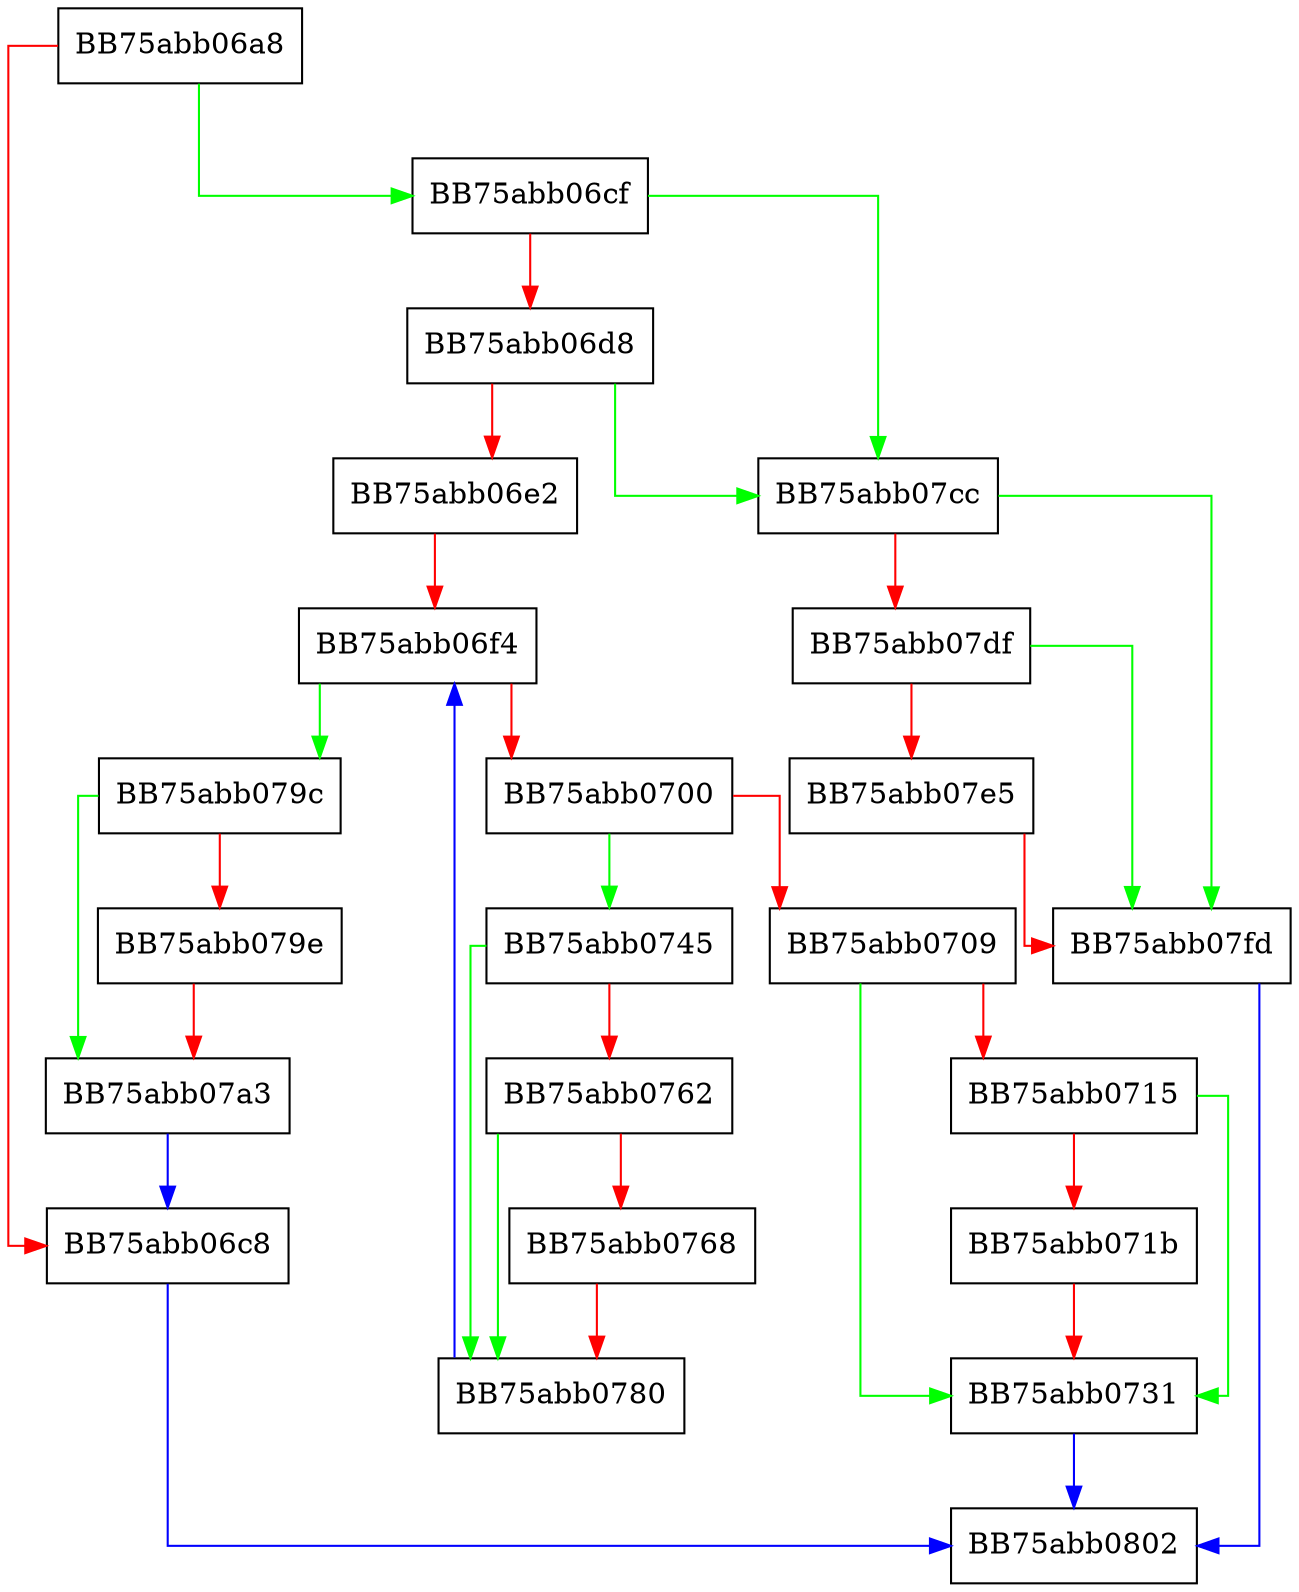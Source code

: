 digraph ExtractEnabledBloomFilterIds {
  node [shape="box"];
  graph [splines=ortho];
  BB75abb06a8 -> BB75abb06cf [color="green"];
  BB75abb06a8 -> BB75abb06c8 [color="red"];
  BB75abb06c8 -> BB75abb0802 [color="blue"];
  BB75abb06cf -> BB75abb07cc [color="green"];
  BB75abb06cf -> BB75abb06d8 [color="red"];
  BB75abb06d8 -> BB75abb07cc [color="green"];
  BB75abb06d8 -> BB75abb06e2 [color="red"];
  BB75abb06e2 -> BB75abb06f4 [color="red"];
  BB75abb06f4 -> BB75abb079c [color="green"];
  BB75abb06f4 -> BB75abb0700 [color="red"];
  BB75abb0700 -> BB75abb0745 [color="green"];
  BB75abb0700 -> BB75abb0709 [color="red"];
  BB75abb0709 -> BB75abb0731 [color="green"];
  BB75abb0709 -> BB75abb0715 [color="red"];
  BB75abb0715 -> BB75abb0731 [color="green"];
  BB75abb0715 -> BB75abb071b [color="red"];
  BB75abb071b -> BB75abb0731 [color="red"];
  BB75abb0731 -> BB75abb0802 [color="blue"];
  BB75abb0745 -> BB75abb0780 [color="green"];
  BB75abb0745 -> BB75abb0762 [color="red"];
  BB75abb0762 -> BB75abb0780 [color="green"];
  BB75abb0762 -> BB75abb0768 [color="red"];
  BB75abb0768 -> BB75abb0780 [color="red"];
  BB75abb0780 -> BB75abb06f4 [color="blue"];
  BB75abb079c -> BB75abb07a3 [color="green"];
  BB75abb079c -> BB75abb079e [color="red"];
  BB75abb079e -> BB75abb07a3 [color="red"];
  BB75abb07a3 -> BB75abb06c8 [color="blue"];
  BB75abb07cc -> BB75abb07fd [color="green"];
  BB75abb07cc -> BB75abb07df [color="red"];
  BB75abb07df -> BB75abb07fd [color="green"];
  BB75abb07df -> BB75abb07e5 [color="red"];
  BB75abb07e5 -> BB75abb07fd [color="red"];
  BB75abb07fd -> BB75abb0802 [color="blue"];
}